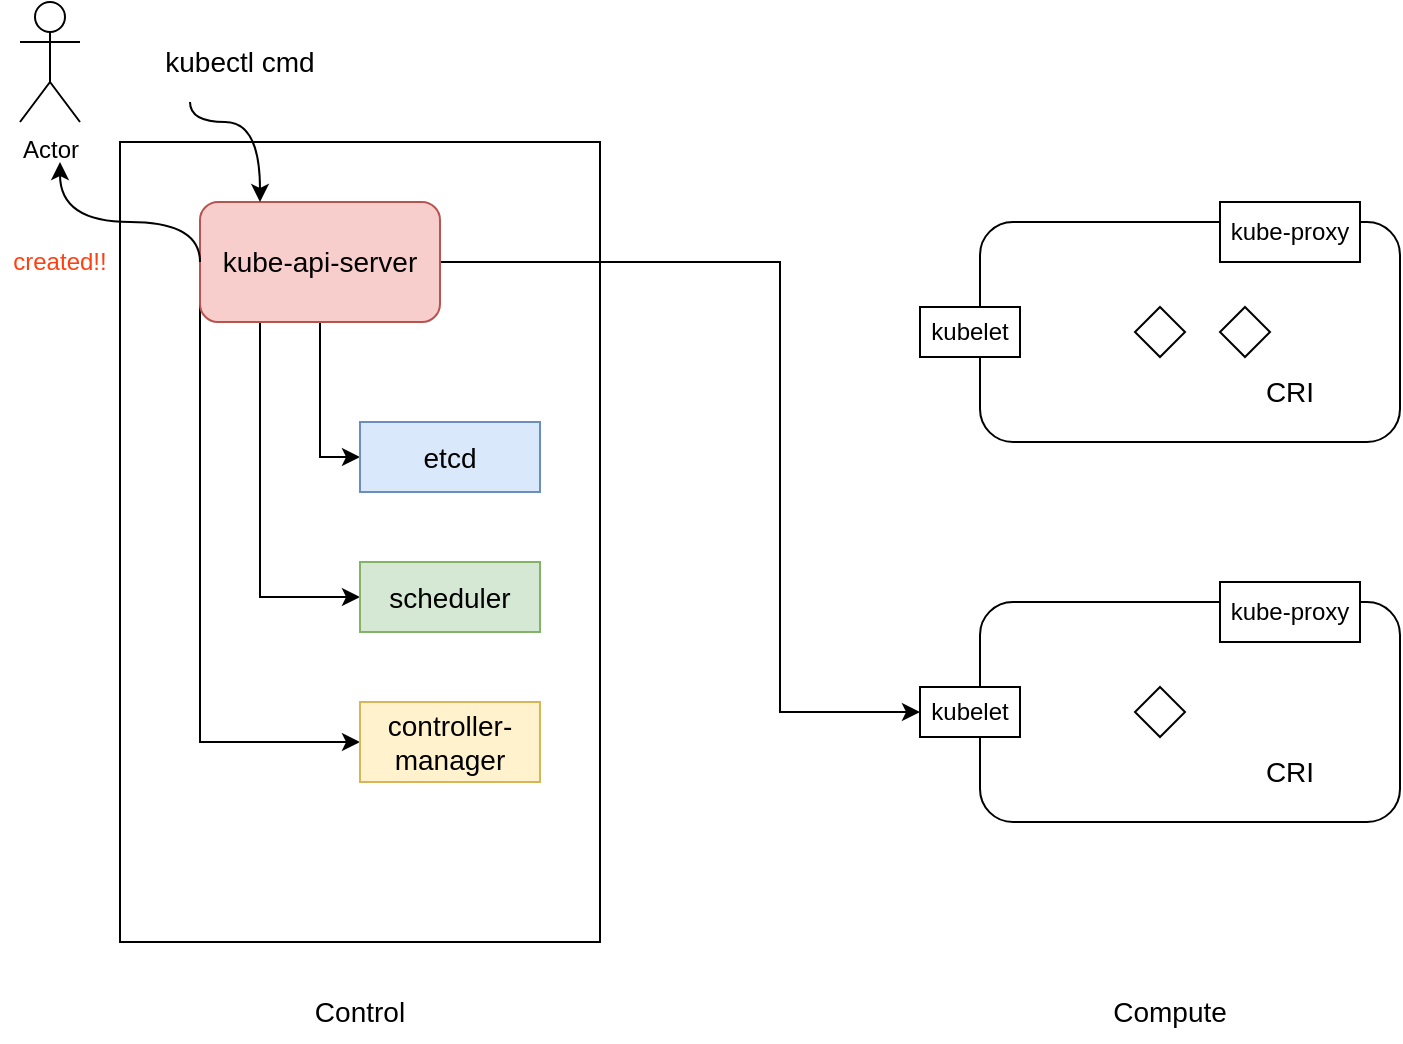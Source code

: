 <mxfile version="15.4.0" type="device"><diagram id="_GqelQuYa4XizVUXX0fA" name="第 1 页"><mxGraphModel dx="1186" dy="875" grid="1" gridSize="10" guides="1" tooltips="1" connect="1" arrows="1" fold="1" page="1" pageScale="1" pageWidth="3300" pageHeight="4681" math="0" shadow="0"><root><mxCell id="0"/><mxCell id="1" parent="0"/><mxCell id="HcdIu9IzY8LvK5hTvBPj-3" value="" style="rounded=0;whiteSpace=wrap;html=1;" vertex="1" parent="1"><mxGeometry x="170" y="200" width="240" height="400" as="geometry"/></mxCell><mxCell id="HcdIu9IzY8LvK5hTvBPj-4" value="&lt;font style=&quot;font-size: 14px&quot;&gt;Control&lt;/font&gt;" style="text;html=1;strokeColor=none;fillColor=none;align=center;verticalAlign=middle;whiteSpace=wrap;rounded=0;" vertex="1" parent="1"><mxGeometry x="260" y="620" width="60" height="30" as="geometry"/></mxCell><mxCell id="HcdIu9IzY8LvK5hTvBPj-5" value="&lt;font style=&quot;font-size: 14px&quot;&gt;Compute&lt;/font&gt;" style="text;html=1;strokeColor=none;fillColor=none;align=center;verticalAlign=middle;whiteSpace=wrap;rounded=0;" vertex="1" parent="1"><mxGeometry x="665" y="620" width="60" height="30" as="geometry"/></mxCell><mxCell id="HcdIu9IzY8LvK5hTvBPj-6" value="Actor" style="shape=umlActor;verticalLabelPosition=bottom;verticalAlign=top;html=1;" vertex="1" parent="1"><mxGeometry x="120" y="130" width="30" height="60" as="geometry"/></mxCell><mxCell id="HcdIu9IzY8LvK5hTvBPj-7" value="&lt;font style=&quot;font-size: 14px&quot;&gt;kubectl cmd&lt;/font&gt;" style="text;html=1;strokeColor=none;fillColor=none;align=center;verticalAlign=middle;whiteSpace=wrap;rounded=0;" vertex="1" parent="1"><mxGeometry x="180" y="140" width="100" height="40" as="geometry"/></mxCell><mxCell id="HcdIu9IzY8LvK5hTvBPj-25" style="edgeStyle=orthogonalEdgeStyle;rounded=0;orthogonalLoop=1;jettySize=auto;html=1;exitX=0.5;exitY=1;exitDx=0;exitDy=0;entryX=0;entryY=0.5;entryDx=0;entryDy=0;" edge="1" parent="1" source="HcdIu9IzY8LvK5hTvBPj-8" target="HcdIu9IzY8LvK5hTvBPj-22"><mxGeometry relative="1" as="geometry"/></mxCell><mxCell id="HcdIu9IzY8LvK5hTvBPj-26" style="edgeStyle=orthogonalEdgeStyle;rounded=0;orthogonalLoop=1;jettySize=auto;html=1;exitX=0.25;exitY=1;exitDx=0;exitDy=0;entryX=0;entryY=0.5;entryDx=0;entryDy=0;" edge="1" parent="1" source="HcdIu9IzY8LvK5hTvBPj-8" target="HcdIu9IzY8LvK5hTvBPj-23"><mxGeometry relative="1" as="geometry"/></mxCell><mxCell id="HcdIu9IzY8LvK5hTvBPj-28" style="edgeStyle=orthogonalEdgeStyle;rounded=0;orthogonalLoop=1;jettySize=auto;html=1;exitX=0;exitY=0.75;exitDx=0;exitDy=0;entryX=0;entryY=0.5;entryDx=0;entryDy=0;" edge="1" parent="1" source="HcdIu9IzY8LvK5hTvBPj-8" target="HcdIu9IzY8LvK5hTvBPj-24"><mxGeometry relative="1" as="geometry"><Array as="points"><mxPoint x="210" y="500"/></Array></mxGeometry></mxCell><mxCell id="HcdIu9IzY8LvK5hTvBPj-29" style="edgeStyle=orthogonalEdgeStyle;rounded=0;orthogonalLoop=1;jettySize=auto;html=1;exitX=1;exitY=0.5;exitDx=0;exitDy=0;entryX=0;entryY=0.5;entryDx=0;entryDy=0;" edge="1" parent="1" source="HcdIu9IzY8LvK5hTvBPj-8" target="HcdIu9IzY8LvK5hTvBPj-19"><mxGeometry relative="1" as="geometry"><Array as="points"><mxPoint x="500" y="260"/><mxPoint x="500" y="485"/></Array></mxGeometry></mxCell><mxCell id="HcdIu9IzY8LvK5hTvBPj-8" value="&lt;font style=&quot;font-size: 14px&quot;&gt;kube-api-server&lt;/font&gt;" style="rounded=1;whiteSpace=wrap;html=1;fillColor=#f8cecc;strokeColor=#b85450;" vertex="1" parent="1"><mxGeometry x="210" y="230" width="120" height="60" as="geometry"/></mxCell><mxCell id="HcdIu9IzY8LvK5hTvBPj-9" value="" style="rounded=1;whiteSpace=wrap;html=1;" vertex="1" parent="1"><mxGeometry x="600" y="240" width="210" height="110" as="geometry"/></mxCell><mxCell id="HcdIu9IzY8LvK5hTvBPj-11" value="&lt;font style=&quot;font-size: 12px&quot;&gt;kube-proxy&lt;/font&gt;" style="rounded=0;whiteSpace=wrap;html=1;" vertex="1" parent="1"><mxGeometry x="720" y="230" width="70" height="30" as="geometry"/></mxCell><mxCell id="HcdIu9IzY8LvK5hTvBPj-12" value="&lt;font style=&quot;font-size: 12px&quot;&gt;kubelet&lt;/font&gt;" style="rounded=0;whiteSpace=wrap;html=1;" vertex="1" parent="1"><mxGeometry x="570" y="282.5" width="50" height="25" as="geometry"/></mxCell><mxCell id="HcdIu9IzY8LvK5hTvBPj-13" value="&lt;font style=&quot;font-size: 14px&quot;&gt;CRI&lt;/font&gt;" style="text;html=1;strokeColor=none;fillColor=none;align=center;verticalAlign=middle;whiteSpace=wrap;rounded=0;" vertex="1" parent="1"><mxGeometry x="725" y="310" width="60" height="30" as="geometry"/></mxCell><mxCell id="HcdIu9IzY8LvK5hTvBPj-14" value="" style="rhombus;whiteSpace=wrap;html=1;" vertex="1" parent="1"><mxGeometry x="677.5" y="282.5" width="25" height="25" as="geometry"/></mxCell><mxCell id="HcdIu9IzY8LvK5hTvBPj-17" value="" style="rounded=1;whiteSpace=wrap;html=1;" vertex="1" parent="1"><mxGeometry x="600" y="430" width="210" height="110" as="geometry"/></mxCell><mxCell id="HcdIu9IzY8LvK5hTvBPj-18" value="&lt;font style=&quot;font-size: 12px&quot;&gt;kube-proxy&lt;/font&gt;" style="rounded=0;whiteSpace=wrap;html=1;" vertex="1" parent="1"><mxGeometry x="720" y="420" width="70" height="30" as="geometry"/></mxCell><mxCell id="HcdIu9IzY8LvK5hTvBPj-19" value="&lt;font style=&quot;font-size: 12px&quot;&gt;kubelet&lt;/font&gt;" style="rounded=0;whiteSpace=wrap;html=1;" vertex="1" parent="1"><mxGeometry x="570" y="472.5" width="50" height="25" as="geometry"/></mxCell><mxCell id="HcdIu9IzY8LvK5hTvBPj-20" value="&lt;font style=&quot;font-size: 14px&quot;&gt;CRI&lt;/font&gt;" style="text;html=1;strokeColor=none;fillColor=none;align=center;verticalAlign=middle;whiteSpace=wrap;rounded=0;" vertex="1" parent="1"><mxGeometry x="725" y="500" width="60" height="30" as="geometry"/></mxCell><mxCell id="HcdIu9IzY8LvK5hTvBPj-21" value="" style="rhombus;whiteSpace=wrap;html=1;" vertex="1" parent="1"><mxGeometry x="677.5" y="472.5" width="25" height="25" as="geometry"/></mxCell><mxCell id="HcdIu9IzY8LvK5hTvBPj-22" value="&lt;font style=&quot;font-size: 14px&quot;&gt;etcd&lt;/font&gt;" style="rounded=0;whiteSpace=wrap;html=1;fillColor=#dae8fc;strokeColor=#6c8ebf;" vertex="1" parent="1"><mxGeometry x="290" y="340" width="90" height="35" as="geometry"/></mxCell><mxCell id="HcdIu9IzY8LvK5hTvBPj-23" value="&lt;font style=&quot;font-size: 14px&quot;&gt;scheduler&lt;/font&gt;" style="rounded=0;whiteSpace=wrap;html=1;fillColor=#d5e8d4;strokeColor=#82b366;" vertex="1" parent="1"><mxGeometry x="290" y="410" width="90" height="35" as="geometry"/></mxCell><mxCell id="HcdIu9IzY8LvK5hTvBPj-24" value="&lt;font style=&quot;font-size: 14px&quot;&gt;controller-&lt;br&gt;manager&lt;br&gt;&lt;/font&gt;" style="rounded=0;whiteSpace=wrap;html=1;fillColor=#fff2cc;strokeColor=#d6b656;" vertex="1" parent="1"><mxGeometry x="290" y="480" width="90" height="40" as="geometry"/></mxCell><mxCell id="HcdIu9IzY8LvK5hTvBPj-30" value="" style="rhombus;whiteSpace=wrap;html=1;" vertex="1" parent="1"><mxGeometry x="720" y="282.5" width="25" height="25" as="geometry"/></mxCell><mxCell id="HcdIu9IzY8LvK5hTvBPj-33" value="" style="curved=1;endArrow=classic;html=1;rounded=0;edgeStyle=orthogonalEdgeStyle;exitX=0;exitY=0.5;exitDx=0;exitDy=0;" edge="1" parent="1" source="HcdIu9IzY8LvK5hTvBPj-8"><mxGeometry width="50" height="50" relative="1" as="geometry"><mxPoint x="90" y="370" as="sourcePoint"/><mxPoint x="140" y="210" as="targetPoint"/><Array as="points"><mxPoint x="210" y="240"/><mxPoint x="140" y="240"/></Array></mxGeometry></mxCell><mxCell id="HcdIu9IzY8LvK5hTvBPj-35" value="" style="curved=1;endArrow=classic;html=1;rounded=0;edgeStyle=orthogonalEdgeStyle;exitX=0.25;exitY=1;exitDx=0;exitDy=0;entryX=0.25;entryY=0;entryDx=0;entryDy=0;" edge="1" parent="1" source="HcdIu9IzY8LvK5hTvBPj-7" target="HcdIu9IzY8LvK5hTvBPj-8"><mxGeometry width="50" height="50" relative="1" as="geometry"><mxPoint x="30" y="440" as="sourcePoint"/><mxPoint x="80" y="390" as="targetPoint"/><Array as="points"><mxPoint x="205" y="190"/><mxPoint x="240" y="190"/></Array></mxGeometry></mxCell><mxCell id="HcdIu9IzY8LvK5hTvBPj-36" value="&lt;font color=&quot;#ff4112&quot;&gt;created!!&lt;/font&gt;" style="text;html=1;strokeColor=none;fillColor=none;align=center;verticalAlign=middle;whiteSpace=wrap;rounded=0;" vertex="1" parent="1"><mxGeometry x="110" y="245" width="60" height="30" as="geometry"/></mxCell></root></mxGraphModel></diagram></mxfile>